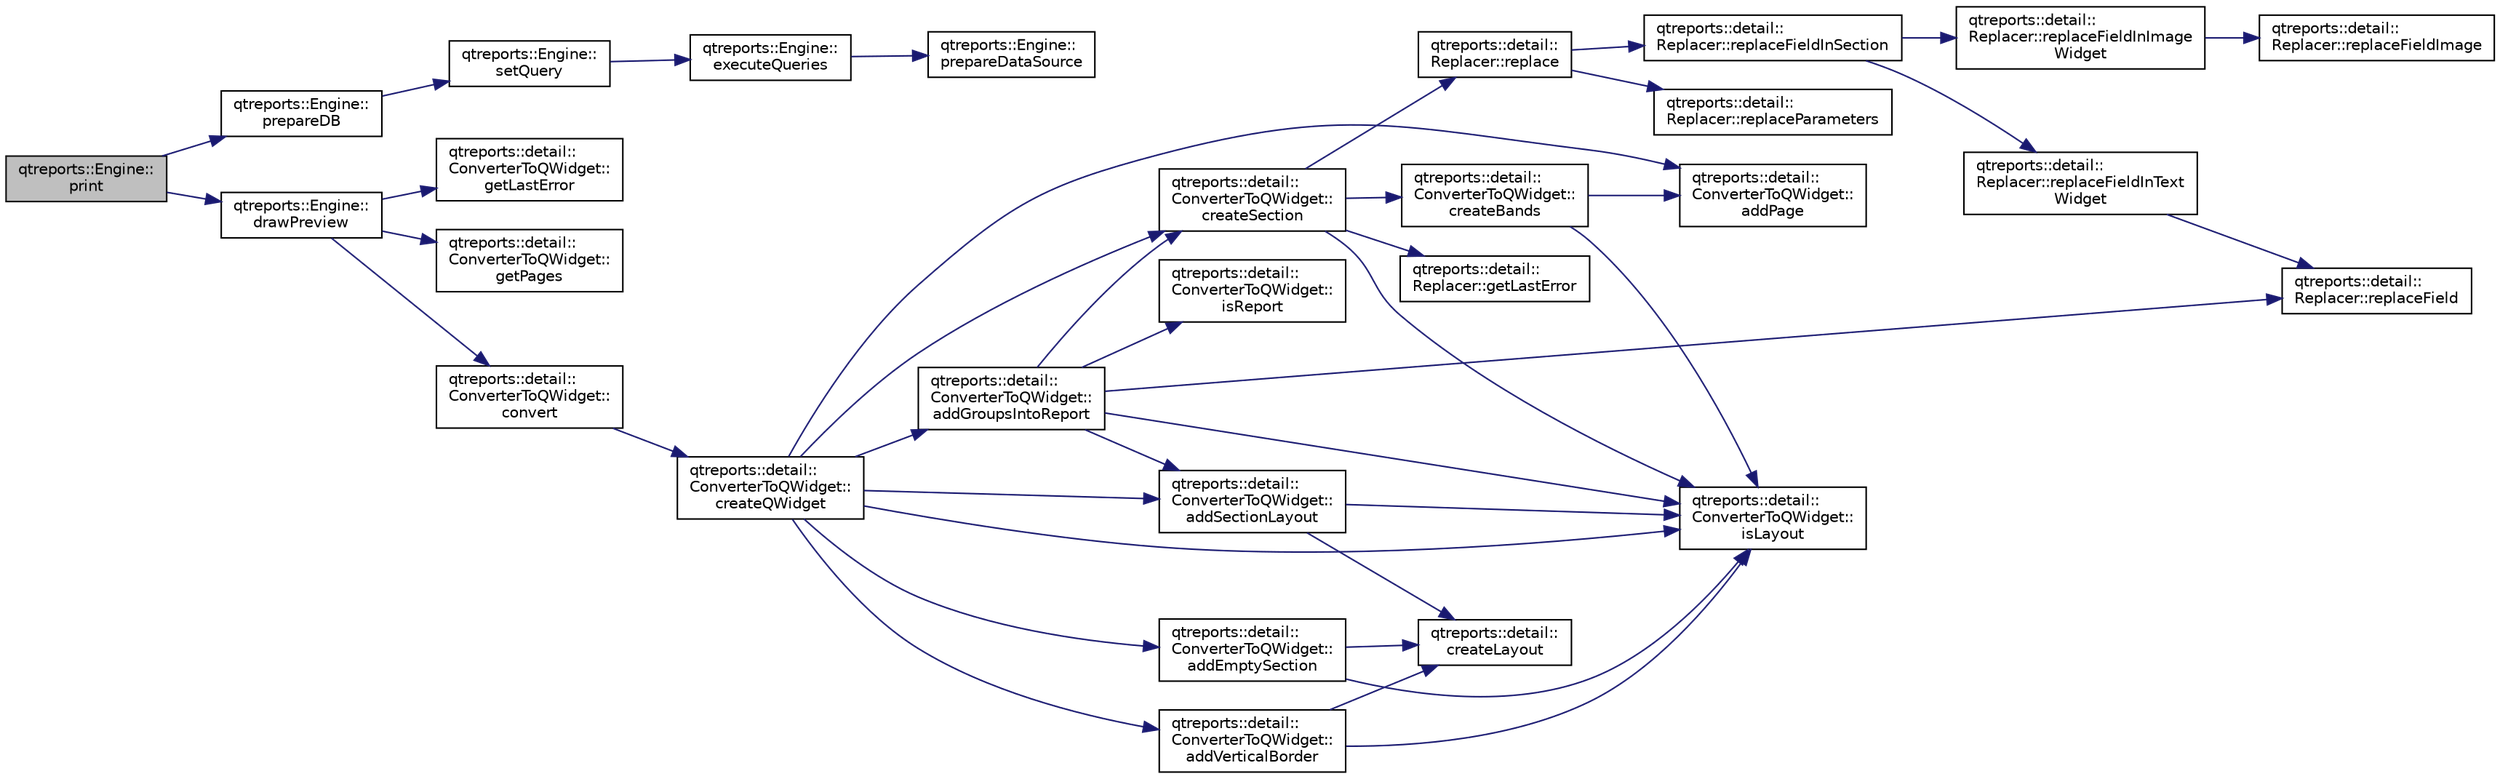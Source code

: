 digraph "qtreports::Engine::print"
{
 // INTERACTIVE_SVG=YES
  bgcolor="transparent";
  edge [fontname="Helvetica",fontsize="10",labelfontname="Helvetica",labelfontsize="10"];
  node [fontname="Helvetica",fontsize="10",shape=record];
  rankdir="LR";
  Node1 [label="qtreports::Engine::\lprint",height=0.2,width=0.4,color="black", fillcolor="grey75", style="filled", fontcolor="black"];
  Node1 -> Node2 [color="midnightblue",fontsize="10",style="solid",fontname="Helvetica"];
  Node2 [label="qtreports::Engine::\lprepareDB",height=0.2,width=0.4,color="black",URL="$classqtreports_1_1_engine.html#a3dda769530e3713bba33c49124ad1ab6"];
  Node2 -> Node3 [color="midnightblue",fontsize="10",style="solid",fontname="Helvetica"];
  Node3 [label="qtreports::Engine::\lsetQuery",height=0.2,width=0.4,color="black",URL="$classqtreports_1_1_engine.html#a0c7bf107b4774cccb70577946d67666c",tooltip="Устанавливает запрос, по которому будут заполнятся поля отчета "];
  Node3 -> Node4 [color="midnightblue",fontsize="10",style="solid",fontname="Helvetica"];
  Node4 [label="qtreports::Engine::\lexecuteQueries",height=0.2,width=0.4,color="black",URL="$classqtreports_1_1_engine.html#ac214aea9f2f2b795307550290fa1d1ae"];
  Node4 -> Node5 [color="midnightblue",fontsize="10",style="solid",fontname="Helvetica"];
  Node5 [label="qtreports::Engine::\lprepareDataSource",height=0.2,width=0.4,color="black",URL="$classqtreports_1_1_engine.html#a1d96729622d140d02108a29034aecea0"];
  Node1 -> Node6 [color="midnightblue",fontsize="10",style="solid",fontname="Helvetica"];
  Node6 [label="qtreports::Engine::\ldrawPreview",height=0.2,width=0.4,color="black",URL="$classqtreports_1_1_engine.html#a93dc7711446a155f87d9146efb493f9e"];
  Node6 -> Node7 [color="midnightblue",fontsize="10",style="solid",fontname="Helvetica"];
  Node7 [label="qtreports::detail::\lConverterToQWidget::\lconvert",height=0.2,width=0.4,color="black",URL="$classqtreports_1_1detail_1_1_converter_to_q_widget.html#a4b42725ccbbc910522dca786da95fbb6",tooltip="Конвертирует отчет в виджет. "];
  Node7 -> Node8 [color="midnightblue",fontsize="10",style="solid",fontname="Helvetica"];
  Node8 [label="qtreports::detail::\lConverterToQWidget::\lcreateQWidget",height=0.2,width=0.4,color="black",URL="$classqtreports_1_1detail_1_1_converter_to_q_widget.html#a96a53267cf2b8092e174906ea7f0f56f",tooltip="Конвертирует отчет в QWidget. "];
  Node8 -> Node9 [color="midnightblue",fontsize="10",style="solid",fontname="Helvetica"];
  Node9 [label="qtreports::detail::\lConverterToQWidget::\laddPage",height=0.2,width=0.4,color="black",URL="$classqtreports_1_1detail_1_1_converter_to_q_widget.html#a23d6229235fca8bd8bbddcc5e2e28f92",tooltip="Добавляет новую страницу на виджет. "];
  Node8 -> Node10 [color="midnightblue",fontsize="10",style="solid",fontname="Helvetica"];
  Node10 [label="qtreports::detail::\lConverterToQWidget::\laddVerticalBorder",height=0.2,width=0.4,color="black",URL="$classqtreports_1_1detail_1_1_converter_to_q_widget.html#af350953efb07bf3393c33846a81b1121",tooltip="Добавляет вертикальную границу. "];
  Node10 -> Node11 [color="midnightblue",fontsize="10",style="solid",fontname="Helvetica"];
  Node11 [label="qtreports::detail::\lConverterToQWidget::\lisLayout",height=0.2,width=0.4,color="black",URL="$classqtreports_1_1detail_1_1_converter_to_q_widget.html#a76bb37f2855d12afc9056c75cdbc5e0b",tooltip="Проверяет, является ли виджет типа WidgetType::Layout. "];
  Node10 -> Node12 [color="midnightblue",fontsize="10",style="solid",fontname="Helvetica"];
  Node12 [label="qtreports::detail::\lcreateLayout",height=0.2,width=0.4,color="black",URL="$namespaceqtreports_1_1detail.html#a57ac54d6807a30b13e419a3106735b19"];
  Node8 -> Node11 [color="midnightblue",fontsize="10",style="solid",fontname="Helvetica"];
  Node8 -> Node13 [color="midnightblue",fontsize="10",style="solid",fontname="Helvetica"];
  Node13 [label="qtreports::detail::\lConverterToQWidget::\laddSectionLayout",height=0.2,width=0.4,color="black",URL="$classqtreports_1_1detail_1_1_converter_to_q_widget.html#ae126b16c5a846e84f12d86ca8ef253dd",tooltip="Добавляет секцию. "];
  Node13 -> Node11 [color="midnightblue",fontsize="10",style="solid",fontname="Helvetica"];
  Node13 -> Node12 [color="midnightblue",fontsize="10",style="solid",fontname="Helvetica"];
  Node8 -> Node14 [color="midnightblue",fontsize="10",style="solid",fontname="Helvetica"];
  Node14 [label="qtreports::detail::\lConverterToQWidget::\lcreateSection",height=0.2,width=0.4,color="black",URL="$classqtreports_1_1detail_1_1_converter_to_q_widget.html#a3c95daf9bd10efc4feb71e0d976bbd6e",tooltip="Создает секцию. "];
  Node14 -> Node11 [color="midnightblue",fontsize="10",style="solid",fontname="Helvetica"];
  Node14 -> Node15 [color="midnightblue",fontsize="10",style="solid",fontname="Helvetica"];
  Node15 [label="qtreports::detail::\lReplacer::replace",height=0.2,width=0.4,color="black",URL="$classqtreports_1_1detail_1_1_replacer.html#af7ccb83be264f7c72b7485cf38455450",tooltip="Заменяет текст всех виджетов секции текстом с подставленными значениями. "];
  Node15 -> Node16 [color="midnightblue",fontsize="10",style="solid",fontname="Helvetica"];
  Node16 [label="qtreports::detail::\lReplacer::replaceFieldInSection",height=0.2,width=0.4,color="black",URL="$classqtreports_1_1detail_1_1_replacer.html#a58cf857aa78eb3e273f6543769af425b",tooltip="Заменяет текст всех виджетов секции текстом с подставленными значениями полей из источника данных..."];
  Node16 -> Node17 [color="midnightblue",fontsize="10",style="solid",fontname="Helvetica"];
  Node17 [label="qtreports::detail::\lReplacer::replaceFieldInText\lWidget",height=0.2,width=0.4,color="black",URL="$classqtreports_1_1detail_1_1_replacer.html#a2be57bd514335f9b9f2a520247562ce1",tooltip="Заменяет текст виджета текстом с подставленными значениями полей из источника данных. "];
  Node17 -> Node18 [color="midnightblue",fontsize="10",style="solid",fontname="Helvetica"];
  Node18 [label="qtreports::detail::\lReplacer::replaceField",height=0.2,width=0.4,color="black",URL="$classqtreports_1_1detail_1_1_replacer.html#a4642b07160798f2ee4de276e1d0c1ecd",tooltip="Возвращает текст с подставленными значениями полей из источника данных. "];
  Node16 -> Node19 [color="midnightblue",fontsize="10",style="solid",fontname="Helvetica"];
  Node19 [label="qtreports::detail::\lReplacer::replaceFieldInImage\lWidget",height=0.2,width=0.4,color="black",URL="$classqtreports_1_1detail_1_1_replacer.html#a4aeb7794f90c0be34a30ab60a6df1920",tooltip="На основе текста виджета вставляет в него изображение из источника данных. "];
  Node19 -> Node20 [color="midnightblue",fontsize="10",style="solid",fontname="Helvetica"];
  Node20 [label="qtreports::detail::\lReplacer::replaceFieldImage",height=0.2,width=0.4,color="black",URL="$classqtreports_1_1detail_1_1_replacer.html#ae1ac521aeaf5fdd694e79e2ae52d4704",tooltip="Возвращает изображение на основе первого найденного выражения. "];
  Node15 -> Node21 [color="midnightblue",fontsize="10",style="solid",fontname="Helvetica"];
  Node21 [label="qtreports::detail::\lReplacer::replaceParameters",height=0.2,width=0.4,color="black",URL="$classqtreports_1_1detail_1_1_replacer.html#abb903f1c1172efa7e26b040a5695cc86",tooltip="Возвращает текст с подставленными значениями параметров. "];
  Node14 -> Node22 [color="midnightblue",fontsize="10",style="solid",fontname="Helvetica"];
  Node22 [label="qtreports::detail::\lReplacer::getLastError",height=0.2,width=0.4,color="black",URL="$classqtreports_1_1detail_1_1_replacer.html#a677f7802e444f2de3af4cb43b6cedf30",tooltip="Возвращает описание последней произошедшей ошибки. "];
  Node14 -> Node23 [color="midnightblue",fontsize="10",style="solid",fontname="Helvetica"];
  Node23 [label="qtreports::detail::\lConverterToQWidget::\lcreateBands",height=0.2,width=0.4,color="black",URL="$classqtreports_1_1detail_1_1_converter_to_q_widget.html#aa3be16e037533a4a5b58596087207187",tooltip="Создает band. "];
  Node23 -> Node9 [color="midnightblue",fontsize="10",style="solid",fontname="Helvetica"];
  Node23 -> Node11 [color="midnightblue",fontsize="10",style="solid",fontname="Helvetica"];
  Node8 -> Node24 [color="midnightblue",fontsize="10",style="solid",fontname="Helvetica"];
  Node24 [label="qtreports::detail::\lConverterToQWidget::\laddGroupsIntoReport",height=0.2,width=0.4,color="black",URL="$classqtreports_1_1detail_1_1_converter_to_q_widget.html#ac98aceb5ee703053d7691029da84e296",tooltip="Функция добавления группировок в отчет. "];
  Node24 -> Node18 [color="midnightblue",fontsize="10",style="solid",fontname="Helvetica"];
  Node24 -> Node11 [color="midnightblue",fontsize="10",style="solid",fontname="Helvetica"];
  Node24 -> Node13 [color="midnightblue",fontsize="10",style="solid",fontname="Helvetica"];
  Node24 -> Node14 [color="midnightblue",fontsize="10",style="solid",fontname="Helvetica"];
  Node24 -> Node25 [color="midnightblue",fontsize="10",style="solid",fontname="Helvetica"];
  Node25 [label="qtreports::detail::\lConverterToQWidget::\lisReport",height=0.2,width=0.4,color="black",URL="$classqtreports_1_1detail_1_1_converter_to_q_widget.html#a5e49976fe8fac12633ccda1ba928b9b1",tooltip="Проверяет, является ли виджет типа WidgetType::Report. "];
  Node8 -> Node26 [color="midnightblue",fontsize="10",style="solid",fontname="Helvetica"];
  Node26 [label="qtreports::detail::\lConverterToQWidget::\laddEmptySection",height=0.2,width=0.4,color="black",URL="$classqtreports_1_1detail_1_1_converter_to_q_widget.html#a21d211f4a1f0f46f2220a0959c36367b",tooltip="Добавляет пустую секцию. "];
  Node26 -> Node11 [color="midnightblue",fontsize="10",style="solid",fontname="Helvetica"];
  Node26 -> Node12 [color="midnightblue",fontsize="10",style="solid",fontname="Helvetica"];
  Node6 -> Node27 [color="midnightblue",fontsize="10",style="solid",fontname="Helvetica"];
  Node27 [label="qtreports::detail::\lConverterToQWidget::\lgetLastError",height=0.2,width=0.4,color="black",URL="$classqtreports_1_1detail_1_1_converter_to_q_widget.html#aba09b9782ffddba920ee7b881f3e8f99",tooltip="Возвращает информацию о последней ошибке, возникшей в процессе конвертации. "];
  Node6 -> Node28 [color="midnightblue",fontsize="10",style="solid",fontname="Helvetica"];
  Node28 [label="qtreports::detail::\lConverterToQWidget::\lgetPages",height=0.2,width=0.4,color="black",URL="$classqtreports_1_1detail_1_1_converter_to_q_widget.html#a7ee736dd6be3d2cd5b3407751d94617a",tooltip="Возвращает список всех страниц виджета. "];
}
